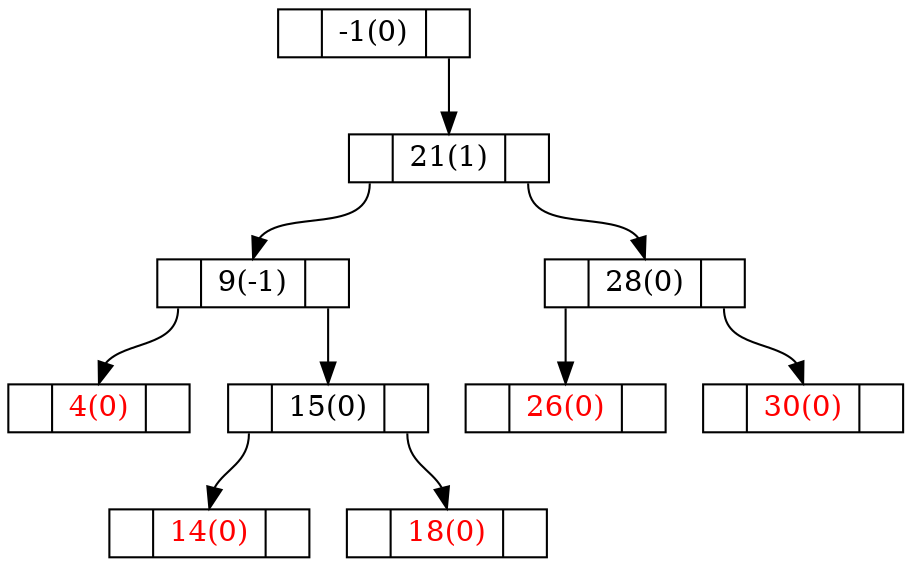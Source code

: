 digraph G {
node [shape = record, height = .1, color = "black"];
-1[label = "<L> |<D> -1(0)|<R> "];
21[label = "<L> |<D> 21(1)|<R> "];
9[label = "<L> |<D> 9(-1)|<R> "];
28[label = "<L> |<D> 28(0)|<R> "];
4[label = "<L> |<D> 4(0)|<R> ",fontcolor="red"];
15[label = "<L> |<D> 15(0)|<R> "];
26[label = "<L> |<D> 26(0)|<R> ",fontcolor="red"];
30[label = "<L> |<D> 30(0)|<R> ",fontcolor="red"];
14[label = "<L> |<D> 14(0)|<R> ",fontcolor="red"];
18[label = "<L> |<D> 18(0)|<R> ",fontcolor="red"];
"-1":R -> "21":D;
"21":L -> "9":D;
"21":R -> "28":D;
"9":L -> "4":D;
"9":R -> "15":D;
"28":L -> "26":D;
"28":R -> "30":D;
"15":L -> "14":D;
"15":R -> "18":D;
}
